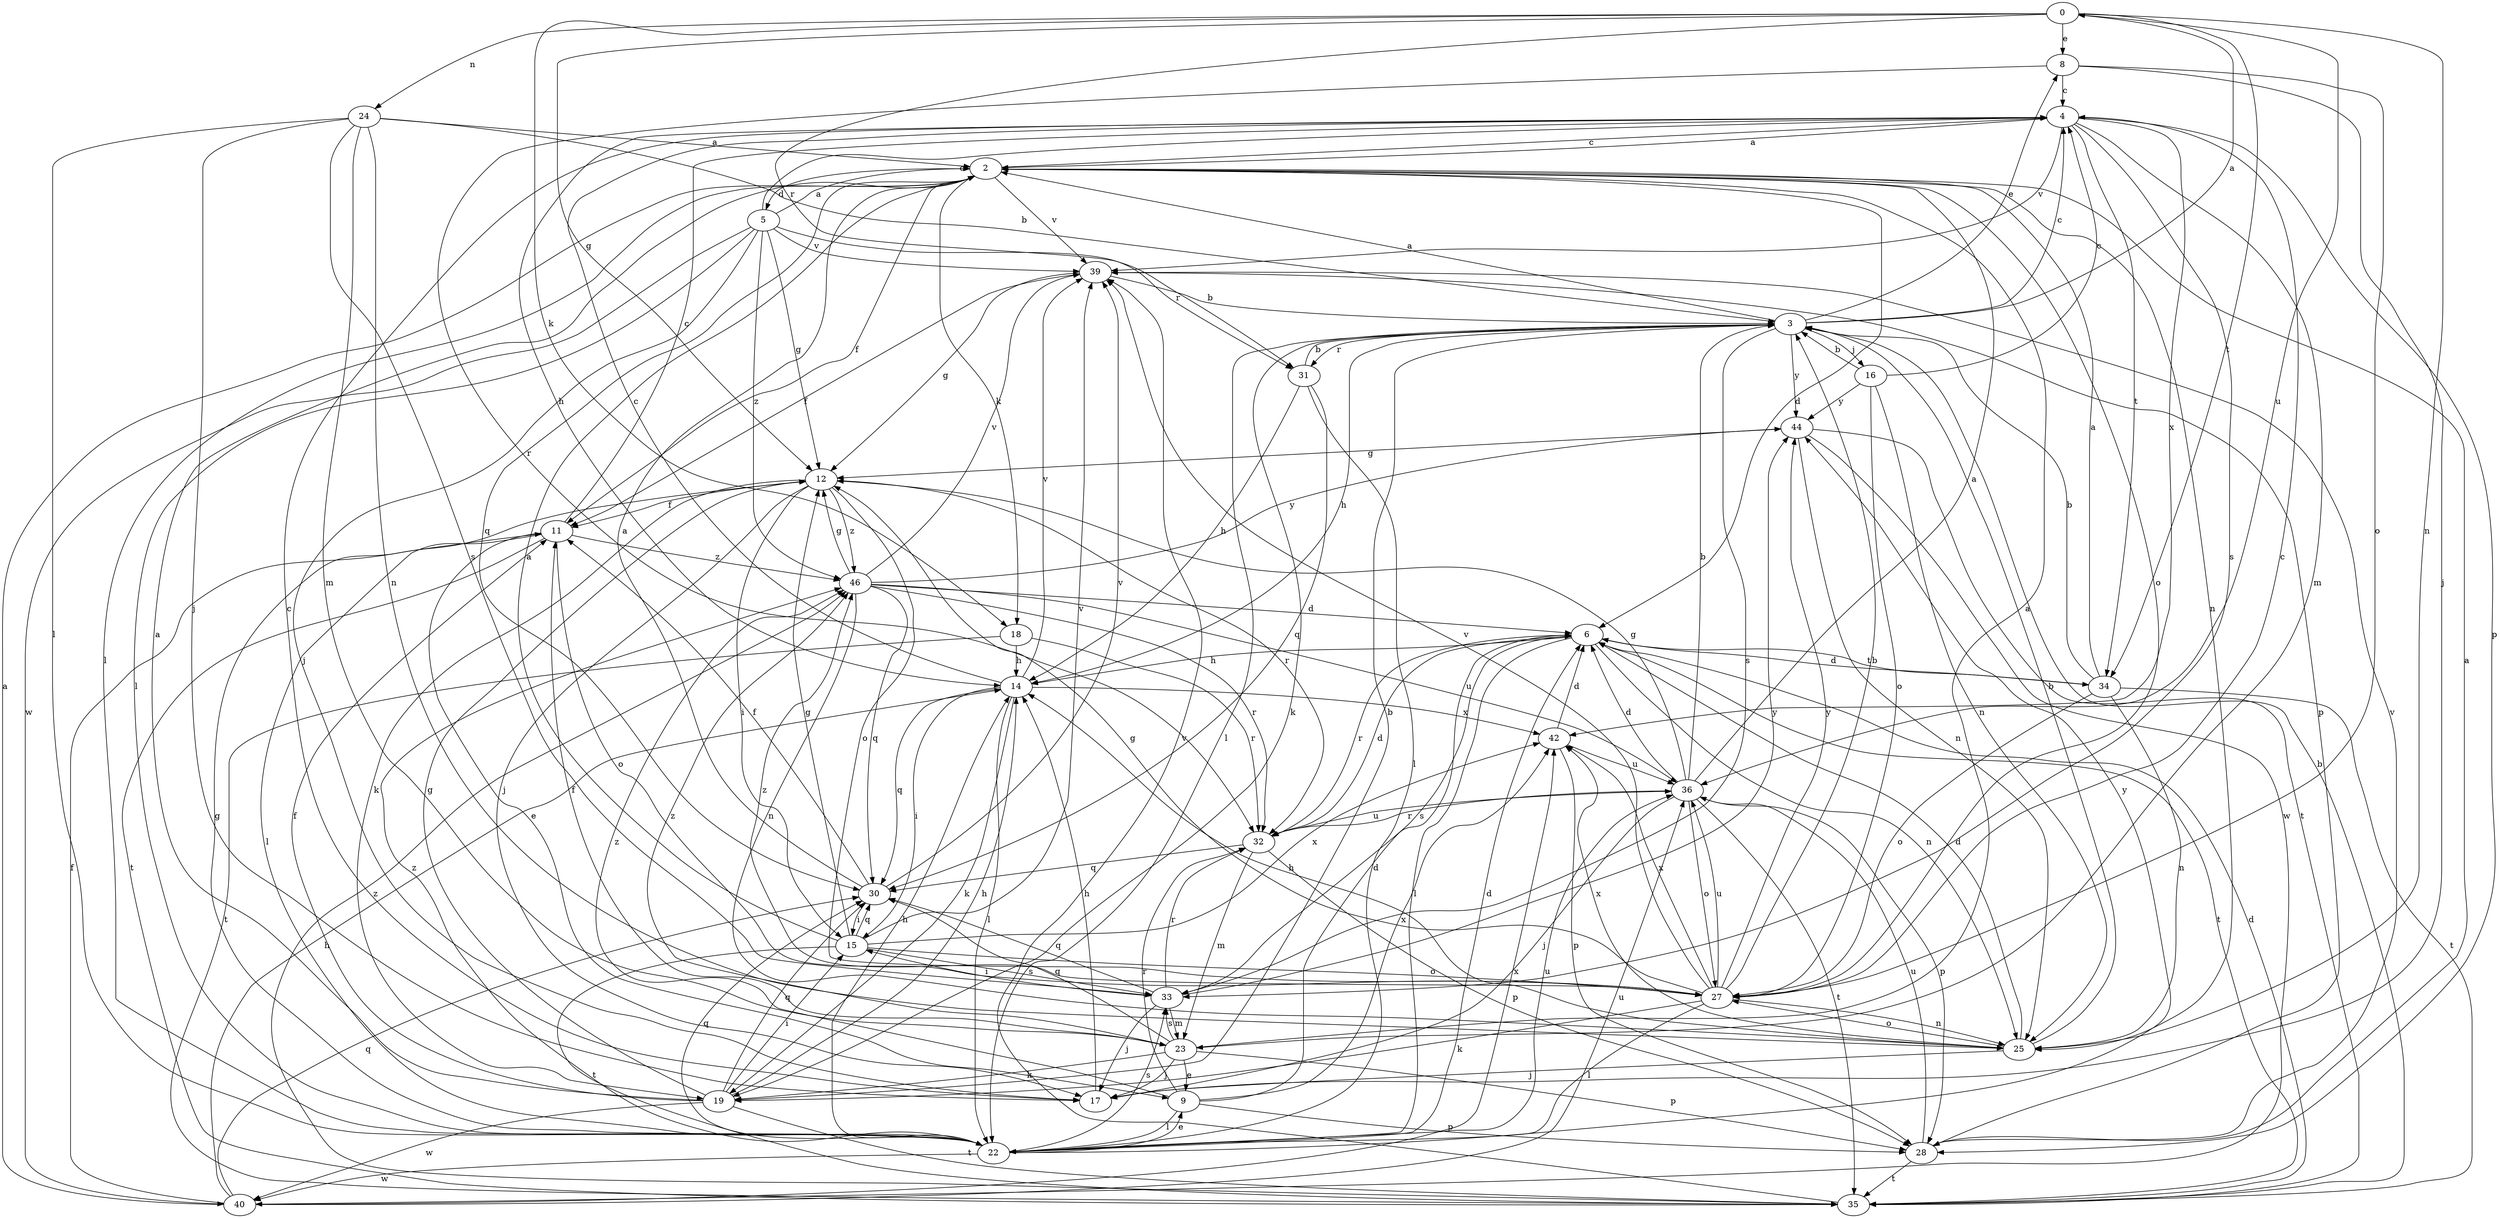 strict digraph  {
0;
2;
3;
4;
5;
6;
8;
9;
11;
12;
14;
15;
16;
17;
18;
19;
22;
23;
24;
25;
27;
28;
30;
31;
32;
33;
34;
35;
36;
39;
40;
42;
44;
46;
0 -> 8  [label=e];
0 -> 12  [label=g];
0 -> 18  [label=k];
0 -> 24  [label=n];
0 -> 25  [label=n];
0 -> 31  [label=r];
0 -> 34  [label=t];
0 -> 36  [label=u];
2 -> 4  [label=c];
2 -> 5  [label=d];
2 -> 6  [label=d];
2 -> 11  [label=f];
2 -> 18  [label=k];
2 -> 22  [label=l];
2 -> 25  [label=n];
2 -> 27  [label=o];
2 -> 30  [label=q];
2 -> 39  [label=v];
3 -> 0  [label=a];
3 -> 2  [label=a];
3 -> 4  [label=c];
3 -> 8  [label=e];
3 -> 14  [label=h];
3 -> 16  [label=j];
3 -> 19  [label=k];
3 -> 22  [label=l];
3 -> 31  [label=r];
3 -> 33  [label=s];
3 -> 44  [label=y];
4 -> 2  [label=a];
4 -> 14  [label=h];
4 -> 23  [label=m];
4 -> 28  [label=p];
4 -> 33  [label=s];
4 -> 34  [label=t];
4 -> 39  [label=v];
4 -> 42  [label=x];
5 -> 2  [label=a];
5 -> 4  [label=c];
5 -> 12  [label=g];
5 -> 17  [label=j];
5 -> 22  [label=l];
5 -> 31  [label=r];
5 -> 39  [label=v];
5 -> 40  [label=w];
5 -> 46  [label=z];
6 -> 14  [label=h];
6 -> 22  [label=l];
6 -> 25  [label=n];
6 -> 32  [label=r];
6 -> 33  [label=s];
6 -> 34  [label=t];
6 -> 35  [label=t];
8 -> 4  [label=c];
8 -> 17  [label=j];
8 -> 27  [label=o];
8 -> 32  [label=r];
9 -> 6  [label=d];
9 -> 22  [label=l];
9 -> 28  [label=p];
9 -> 32  [label=r];
9 -> 42  [label=x];
9 -> 46  [label=z];
11 -> 4  [label=c];
11 -> 9  [label=e];
11 -> 22  [label=l];
11 -> 27  [label=o];
11 -> 35  [label=t];
11 -> 46  [label=z];
12 -> 11  [label=f];
12 -> 15  [label=i];
12 -> 17  [label=j];
12 -> 19  [label=k];
12 -> 27  [label=o];
12 -> 32  [label=r];
12 -> 46  [label=z];
14 -> 4  [label=c];
14 -> 15  [label=i];
14 -> 19  [label=k];
14 -> 22  [label=l];
14 -> 30  [label=q];
14 -> 39  [label=v];
14 -> 42  [label=x];
15 -> 2  [label=a];
15 -> 12  [label=g];
15 -> 27  [label=o];
15 -> 30  [label=q];
15 -> 33  [label=s];
15 -> 35  [label=t];
15 -> 39  [label=v];
15 -> 42  [label=x];
16 -> 3  [label=b];
16 -> 4  [label=c];
16 -> 25  [label=n];
16 -> 27  [label=o];
16 -> 44  [label=y];
17 -> 4  [label=c];
17 -> 14  [label=h];
18 -> 14  [label=h];
18 -> 32  [label=r];
18 -> 35  [label=t];
19 -> 2  [label=a];
19 -> 3  [label=b];
19 -> 11  [label=f];
19 -> 12  [label=g];
19 -> 14  [label=h];
19 -> 15  [label=i];
19 -> 30  [label=q];
19 -> 35  [label=t];
19 -> 40  [label=w];
22 -> 6  [label=d];
22 -> 9  [label=e];
22 -> 12  [label=g];
22 -> 14  [label=h];
22 -> 30  [label=q];
22 -> 33  [label=s];
22 -> 36  [label=u];
22 -> 40  [label=w];
22 -> 44  [label=y];
22 -> 46  [label=z];
23 -> 2  [label=a];
23 -> 9  [label=e];
23 -> 11  [label=f];
23 -> 17  [label=j];
23 -> 19  [label=k];
23 -> 28  [label=p];
23 -> 30  [label=q];
23 -> 33  [label=s];
23 -> 46  [label=z];
24 -> 2  [label=a];
24 -> 3  [label=b];
24 -> 17  [label=j];
24 -> 22  [label=l];
24 -> 23  [label=m];
24 -> 25  [label=n];
24 -> 33  [label=s];
25 -> 3  [label=b];
25 -> 6  [label=d];
25 -> 14  [label=h];
25 -> 17  [label=j];
25 -> 27  [label=o];
25 -> 42  [label=x];
27 -> 3  [label=b];
27 -> 4  [label=c];
27 -> 12  [label=g];
27 -> 19  [label=k];
27 -> 22  [label=l];
27 -> 25  [label=n];
27 -> 36  [label=u];
27 -> 39  [label=v];
27 -> 42  [label=x];
27 -> 44  [label=y];
27 -> 46  [label=z];
28 -> 2  [label=a];
28 -> 35  [label=t];
28 -> 36  [label=u];
28 -> 39  [label=v];
30 -> 2  [label=a];
30 -> 11  [label=f];
30 -> 15  [label=i];
30 -> 39  [label=v];
31 -> 3  [label=b];
31 -> 14  [label=h];
31 -> 22  [label=l];
31 -> 30  [label=q];
32 -> 6  [label=d];
32 -> 23  [label=m];
32 -> 28  [label=p];
32 -> 30  [label=q];
32 -> 36  [label=u];
33 -> 15  [label=i];
33 -> 17  [label=j];
33 -> 23  [label=m];
33 -> 30  [label=q];
33 -> 32  [label=r];
33 -> 44  [label=y];
34 -> 2  [label=a];
34 -> 3  [label=b];
34 -> 6  [label=d];
34 -> 25  [label=n];
34 -> 27  [label=o];
34 -> 35  [label=t];
35 -> 3  [label=b];
35 -> 6  [label=d];
35 -> 39  [label=v];
35 -> 46  [label=z];
36 -> 2  [label=a];
36 -> 3  [label=b];
36 -> 6  [label=d];
36 -> 12  [label=g];
36 -> 17  [label=j];
36 -> 27  [label=o];
36 -> 28  [label=p];
36 -> 32  [label=r];
36 -> 35  [label=t];
39 -> 3  [label=b];
39 -> 11  [label=f];
39 -> 12  [label=g];
39 -> 28  [label=p];
40 -> 2  [label=a];
40 -> 11  [label=f];
40 -> 14  [label=h];
40 -> 30  [label=q];
40 -> 36  [label=u];
40 -> 42  [label=x];
42 -> 6  [label=d];
42 -> 28  [label=p];
42 -> 36  [label=u];
44 -> 12  [label=g];
44 -> 25  [label=n];
44 -> 35  [label=t];
44 -> 40  [label=w];
46 -> 6  [label=d];
46 -> 12  [label=g];
46 -> 25  [label=n];
46 -> 30  [label=q];
46 -> 32  [label=r];
46 -> 36  [label=u];
46 -> 39  [label=v];
46 -> 44  [label=y];
}
